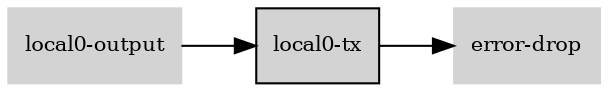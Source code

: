digraph "local0_tx_subgraph" {
  rankdir=LR;
  node [shape=box, style=filled, fontsize=10, color=lightgray, fontcolor=black, fillcolor=lightgray];
  "local0-tx" [color=black, fontcolor=black, fillcolor=lightgray];
  edge [fontsize=8];
  "local0-output" -> "local0-tx";
  "local0-tx" -> "error-drop";
}
